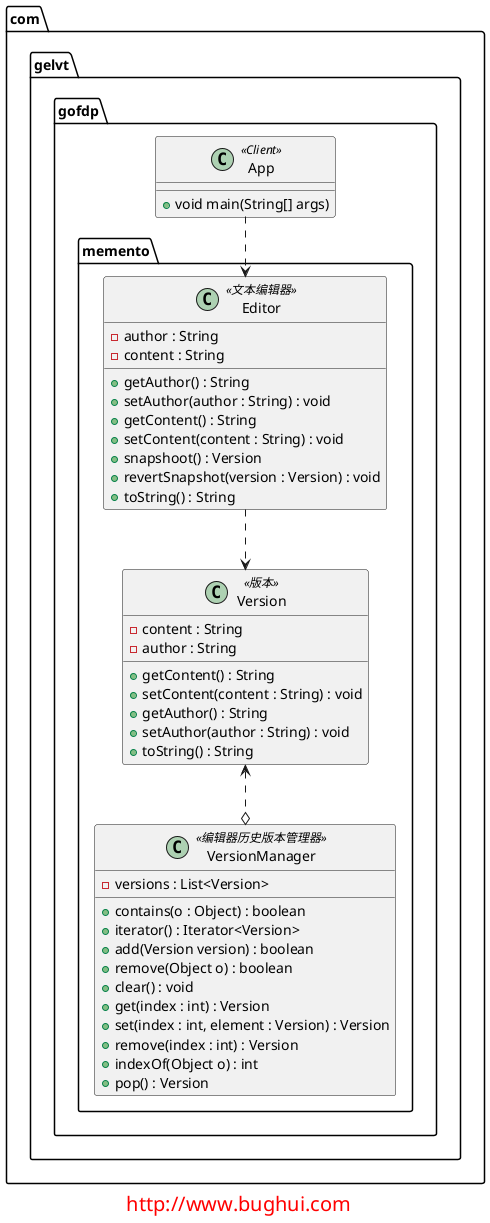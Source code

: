@startuml

package com.gelvt.gofdp.memento{
    class Version <<版本>>{
        - content : String
        - author : String
        + getContent() : String
        + setContent(content : String) : void
        + getAuthor() : String
        + setAuthor(author : String) : void
        + toString() : String
    }

    class VersionManager <<编辑器历史版本管理器>> {
        - versions : List<Version>
        + contains(o : Object) : boolean
        + iterator() : Iterator<Version>
        + add(Version version) : boolean
        + remove(Object o) : boolean
        + clear() : void
        + get(index : int) : Version
        + set(index : int, element : Version) : Version
        + remove(index : int) : Version
        + indexOf(Object o) : int
        + pop() : Version
    }

    class Editor <<文本编辑器>> {
        - author : String
        - content : String
        + getAuthor() : String
        + setAuthor(author : String) : void
        + getContent() : String
        + setContent(content : String) : void
        + snapshoot() : Version
        + revertSnapshot(version : Version) : void
        + toString() : String
    }

    Editor ..> Version
    Version <..o VersionManager

}

package com.gelvt.gofdp{
    class App <<Client>>{
        + void main(String[] args)
    }
}

App ..> Editor

footer
<font size="20" color="red">http://www.bughui.com</font>
endfooter

@enduml
